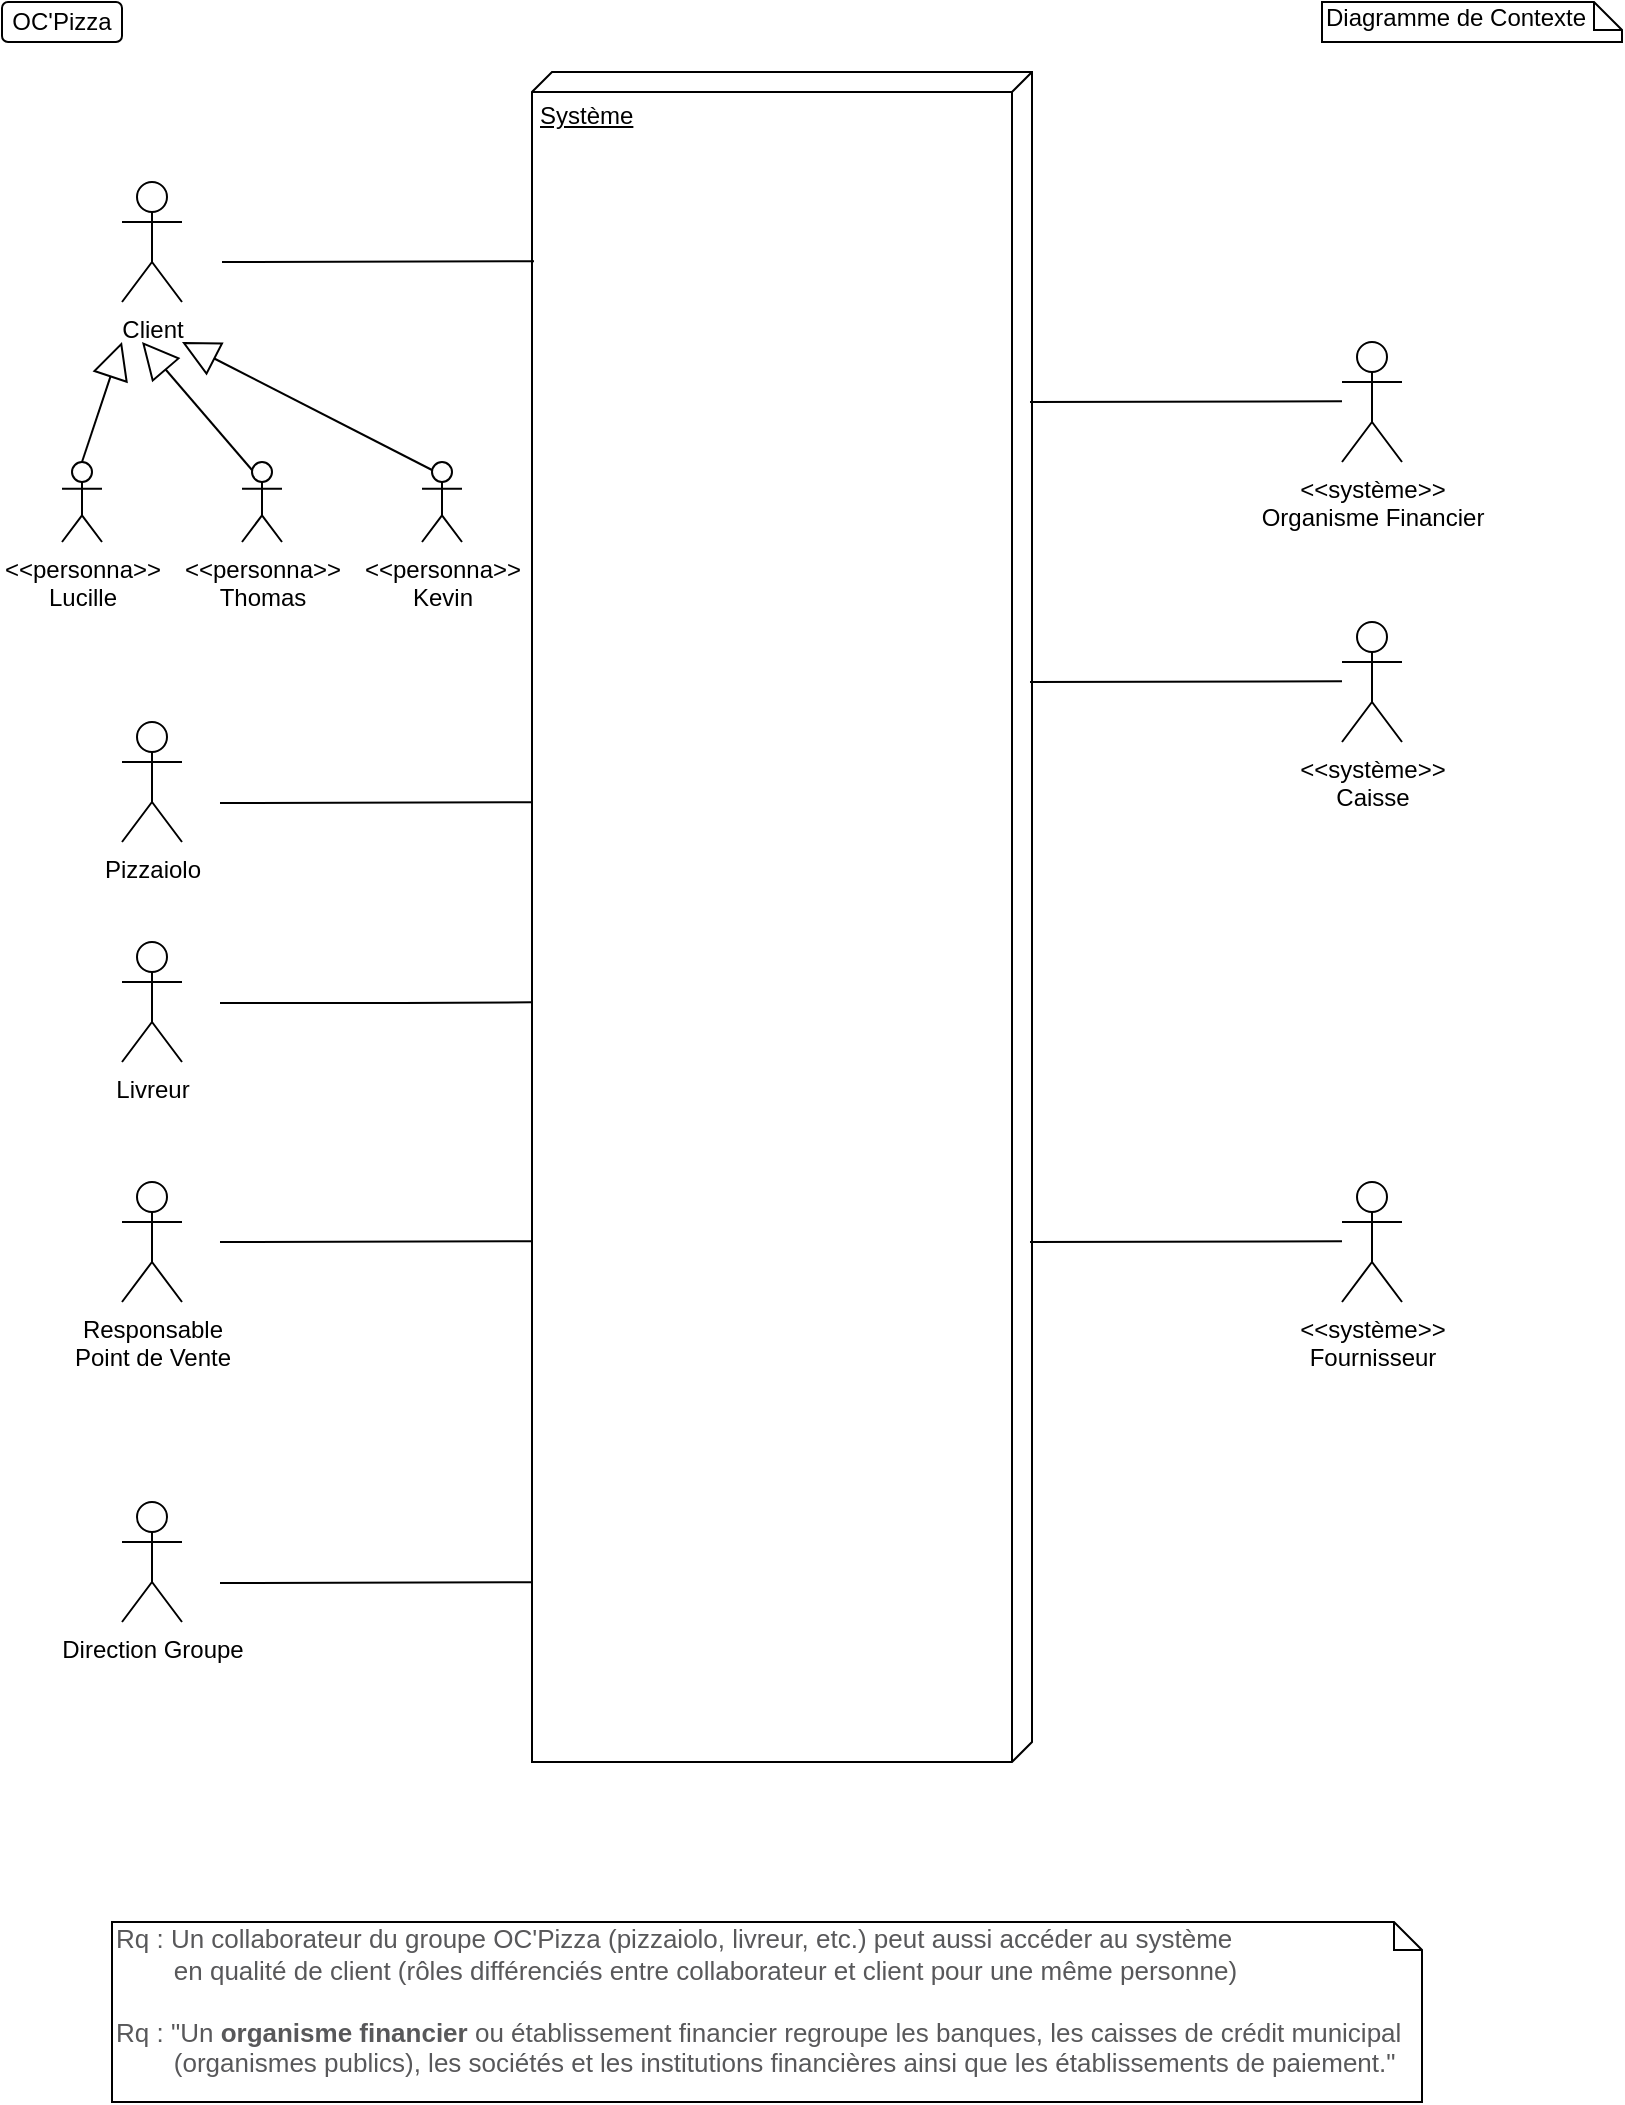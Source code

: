 <mxfile version="12.2.2" type="device" pages="1"><diagram id="ZVZr_ygmx5iWLDqqZzpk" name="Page-1"><mxGraphModel dx="981" dy="1788" grid="1" gridSize="10" guides="1" tooltips="1" connect="1" arrows="1" fold="1" page="1" pageScale="1" pageWidth="827" pageHeight="1169" math="0" shadow="0"><root><mxCell id="0"/><mxCell id="1" parent="0"/><mxCell id="HdKIo4G3xb_w0U2Cbs_q-1" value="Système" style="verticalAlign=top;align=left;spacingTop=8;spacingLeft=2;spacingRight=12;shape=cube;size=10;direction=south;fontStyle=4;html=1;" parent="1" vertex="1"><mxGeometry x="275" y="-1125" width="250" height="845" as="geometry"/></mxCell><mxCell id="HdKIo4G3xb_w0U2Cbs_q-2" value="OC'Pizza" style="rounded=1;whiteSpace=wrap;html=1;" parent="1" vertex="1"><mxGeometry x="10" y="-1160" width="60" height="20" as="geometry"/></mxCell><mxCell id="HdKIo4G3xb_w0U2Cbs_q-4" value="Diagramme de Contexte" style="shape=note;whiteSpace=wrap;html=1;size=14;verticalAlign=top;align=left;spacingTop=-6;" parent="1" vertex="1"><mxGeometry x="670" y="-1160" width="150" height="20" as="geometry"/></mxCell><mxCell id="HdKIo4G3xb_w0U2Cbs_q-5" value="Client" style="shape=umlActor;verticalLabelPosition=bottom;labelBackgroundColor=#ffffff;verticalAlign=top;html=1;" parent="1" vertex="1"><mxGeometry x="70" y="-1070" width="30" height="60" as="geometry"/></mxCell><mxCell id="HdKIo4G3xb_w0U2Cbs_q-7" value="Livreur" style="shape=umlActor;verticalLabelPosition=bottom;labelBackgroundColor=#ffffff;verticalAlign=top;html=1;" parent="1" vertex="1"><mxGeometry x="70" y="-690" width="30" height="60" as="geometry"/></mxCell><mxCell id="HdKIo4G3xb_w0U2Cbs_q-8" value="Pizzaiolo" style="shape=umlActor;verticalLabelPosition=bottom;labelBackgroundColor=#ffffff;verticalAlign=top;html=1;" parent="1" vertex="1"><mxGeometry x="70" y="-800" width="30" height="60" as="geometry"/></mxCell><mxCell id="HdKIo4G3xb_w0U2Cbs_q-12" value="Responsable&lt;br&gt;Point de Vente" style="shape=umlActor;verticalLabelPosition=bottom;labelBackgroundColor=#ffffff;verticalAlign=top;html=1;" parent="1" vertex="1"><mxGeometry x="70" y="-570" width="30" height="60" as="geometry"/></mxCell><mxCell id="HdKIo4G3xb_w0U2Cbs_q-15" value="Direction Groupe" style="shape=umlActor;verticalLabelPosition=bottom;labelBackgroundColor=#ffffff;verticalAlign=top;html=1;" parent="1" vertex="1"><mxGeometry x="70" y="-410" width="30" height="60" as="geometry"/></mxCell><mxCell id="HdKIo4G3xb_w0U2Cbs_q-17" value="&amp;lt;&amp;lt;système&amp;gt;&amp;gt;&lt;br&gt;Organisme Financier" style="shape=umlActor;verticalLabelPosition=bottom;labelBackgroundColor=#ffffff;verticalAlign=top;html=1;" parent="1" vertex="1"><mxGeometry x="680" y="-990" width="30" height="60" as="geometry"/></mxCell><mxCell id="HdKIo4G3xb_w0U2Cbs_q-19" value="&amp;lt;&amp;lt;système&amp;gt;&amp;gt;&lt;br&gt;Fournisseur" style="shape=umlActor;verticalLabelPosition=bottom;labelBackgroundColor=#ffffff;verticalAlign=top;html=1;" parent="1" vertex="1"><mxGeometry x="680" y="-570" width="30" height="60" as="geometry"/></mxCell><mxCell id="HdKIo4G3xb_w0U2Cbs_q-22" value="" style="endArrow=none;html=1;entryX=0.112;entryY=0.996;entryDx=0;entryDy=0;entryPerimeter=0;" parent="1" target="HdKIo4G3xb_w0U2Cbs_q-1" edge="1"><mxGeometry width="50" height="50" relative="1" as="geometry"><mxPoint x="120" y="-1030" as="sourcePoint"/><mxPoint x="170" y="-1080" as="targetPoint"/><Array as="points"/></mxGeometry></mxCell><mxCell id="HdKIo4G3xb_w0U2Cbs_q-23" value="" style="endArrow=none;html=1;entryX=0.112;entryY=0.996;entryDx=0;entryDy=0;entryPerimeter=0;" parent="1" edge="1"><mxGeometry width="50" height="50" relative="1" as="geometry"><mxPoint x="119" y="-759.5" as="sourcePoint"/><mxPoint x="275" y="-759.86" as="targetPoint"/><Array as="points"/></mxGeometry></mxCell><mxCell id="HdKIo4G3xb_w0U2Cbs_q-24" value="" style="endArrow=none;html=1;entryX=0.112;entryY=0.996;entryDx=0;entryDy=0;entryPerimeter=0;" parent="1" edge="1"><mxGeometry width="50" height="50" relative="1" as="geometry"><mxPoint x="119" y="-659.5" as="sourcePoint"/><mxPoint x="275" y="-659.86" as="targetPoint"/><Array as="points"><mxPoint x="170" y="-659.5"/><mxPoint x="200" y="-659.5"/></Array></mxGeometry></mxCell><mxCell id="HdKIo4G3xb_w0U2Cbs_q-25" value="" style="endArrow=none;html=1;entryX=0.112;entryY=0.996;entryDx=0;entryDy=0;entryPerimeter=0;" parent="1" edge="1"><mxGeometry width="50" height="50" relative="1" as="geometry"><mxPoint x="119" y="-540" as="sourcePoint"/><mxPoint x="275" y="-540.36" as="targetPoint"/><Array as="points"/></mxGeometry></mxCell><mxCell id="HdKIo4G3xb_w0U2Cbs_q-26" value="" style="endArrow=none;html=1;entryX=0.112;entryY=0.996;entryDx=0;entryDy=0;entryPerimeter=0;" parent="1" edge="1"><mxGeometry width="50" height="50" relative="1" as="geometry"><mxPoint x="524" y="-960" as="sourcePoint"/><mxPoint x="680" y="-960.36" as="targetPoint"/><Array as="points"/></mxGeometry></mxCell><mxCell id="HdKIo4G3xb_w0U2Cbs_q-27" value="" style="endArrow=none;html=1;entryX=0.112;entryY=0.996;entryDx=0;entryDy=0;entryPerimeter=0;" parent="1" edge="1"><mxGeometry width="50" height="50" relative="1" as="geometry"><mxPoint x="119" y="-369.5" as="sourcePoint"/><mxPoint x="275" y="-369.86" as="targetPoint"/><Array as="points"/></mxGeometry></mxCell><mxCell id="l9NPPDDAqNJRp2lqQ7k_-4" value="&amp;lt;&amp;lt;personna&amp;gt;&amp;gt;&lt;br&gt;Lucille" style="shape=umlActor;verticalLabelPosition=bottom;labelBackgroundColor=#ffffff;verticalAlign=top;html=1;" parent="1" vertex="1"><mxGeometry x="40" y="-930" width="20" height="40" as="geometry"/></mxCell><mxCell id="l9NPPDDAqNJRp2lqQ7k_-8" value="" style="endArrow=none;html=1;entryX=0.112;entryY=0.996;entryDx=0;entryDy=0;entryPerimeter=0;" parent="1" edge="1"><mxGeometry width="50" height="50" relative="1" as="geometry"><mxPoint x="524" y="-540" as="sourcePoint"/><mxPoint x="680" y="-540.36" as="targetPoint"/><Array as="points"/></mxGeometry></mxCell><mxCell id="l9NPPDDAqNJRp2lqQ7k_-9" value="&amp;lt;&amp;lt;personna&amp;gt;&amp;gt;&lt;br&gt;Thomas" style="shape=umlActor;verticalLabelPosition=bottom;labelBackgroundColor=#ffffff;verticalAlign=top;html=1;" parent="1" vertex="1"><mxGeometry x="130" y="-930" width="20" height="40" as="geometry"/></mxCell><mxCell id="l9NPPDDAqNJRp2lqQ7k_-10" value="&amp;lt;&amp;lt;personna&amp;gt;&amp;gt;&lt;br&gt;Kevin" style="shape=umlActor;verticalLabelPosition=bottom;labelBackgroundColor=#ffffff;verticalAlign=top;html=1;" parent="1" vertex="1"><mxGeometry x="220" y="-930" width="20" height="40" as="geometry"/></mxCell><mxCell id="l9NPPDDAqNJRp2lqQ7k_-17" value="" style="endArrow=block;endSize=16;endFill=0;html=1;exitX=0.5;exitY=0;exitDx=0;exitDy=0;exitPerimeter=0;" parent="1" source="l9NPPDDAqNJRp2lqQ7k_-4" edge="1"><mxGeometry width="160" relative="1" as="geometry"><mxPoint x="30" y="-830" as="sourcePoint"/><mxPoint x="70" y="-990" as="targetPoint"/></mxGeometry></mxCell><mxCell id="l9NPPDDAqNJRp2lqQ7k_-18" value="" style="endArrow=block;endSize=16;endFill=0;html=1;exitX=0.25;exitY=0.1;exitDx=0;exitDy=0;exitPerimeter=0;" parent="1" source="l9NPPDDAqNJRp2lqQ7k_-9" edge="1"><mxGeometry width="160" relative="1" as="geometry"><mxPoint x="60" y="-920" as="sourcePoint"/><mxPoint x="80" y="-990" as="targetPoint"/></mxGeometry></mxCell><mxCell id="l9NPPDDAqNJRp2lqQ7k_-19" value="" style="endArrow=block;endSize=16;endFill=0;html=1;exitX=0.25;exitY=0.1;exitDx=0;exitDy=0;exitPerimeter=0;" parent="1" source="l9NPPDDAqNJRp2lqQ7k_-10" edge="1"><mxGeometry width="160" relative="1" as="geometry"><mxPoint x="167.5" y="-930" as="sourcePoint"/><mxPoint x="100" y="-990" as="targetPoint"/></mxGeometry></mxCell><mxCell id="To6BiIbFO8HFQOvZ-po1-1" value="&amp;lt;&amp;lt;système&amp;gt;&amp;gt;&lt;br&gt;Caisse" style="shape=umlActor;verticalLabelPosition=bottom;labelBackgroundColor=#ffffff;verticalAlign=top;html=1;" parent="1" vertex="1"><mxGeometry x="680" y="-850" width="30" height="60" as="geometry"/></mxCell><mxCell id="To6BiIbFO8HFQOvZ-po1-2" value="" style="endArrow=none;html=1;entryX=0.112;entryY=0.996;entryDx=0;entryDy=0;entryPerimeter=0;" parent="1" edge="1"><mxGeometry width="50" height="50" relative="1" as="geometry"><mxPoint x="524" y="-820" as="sourcePoint"/><mxPoint x="680" y="-820.36" as="targetPoint"/><Array as="points"/></mxGeometry></mxCell><mxCell id="FnEUlbn6TjXTtUeELcB_-1" value="&lt;span style=&quot;color: rgb(88 , 88 , 90) ; font-family: &amp;#34;arial&amp;#34; , &amp;#34;verdana&amp;#34; , sans-serif ; font-size: 13px ; background-color: rgb(255 , 255 , 255)&quot;&gt;Rq : Un collaborateur du groupe OC'Pizza (pizzaiolo, livreur, etc.) peut aussi accéder au système&lt;br&gt;&amp;nbsp; &amp;nbsp; &amp;nbsp; &amp;nbsp; en qualité de client (rôles différenciés entre collaborateur et client pour une même personne)&lt;br&gt;&lt;br&gt;Rq : &quot;Un &lt;b&gt;organisme financier&lt;/b&gt; ou établissement financier regroupe les banques, les caisses de crédit municipal&amp;nbsp; &amp;nbsp; &amp;nbsp; &amp;nbsp; &amp;nbsp; (organismes publics), les sociétés et les institutions financières ainsi que les établissements de paiement.&quot;&lt;/span&gt;" style="shape=note;whiteSpace=wrap;html=1;size=14;verticalAlign=top;align=left;spacingTop=-6;" parent="1" vertex="1"><mxGeometry x="65" y="-200" width="655" height="90" as="geometry"/></mxCell></root></mxGraphModel></diagram></mxfile>